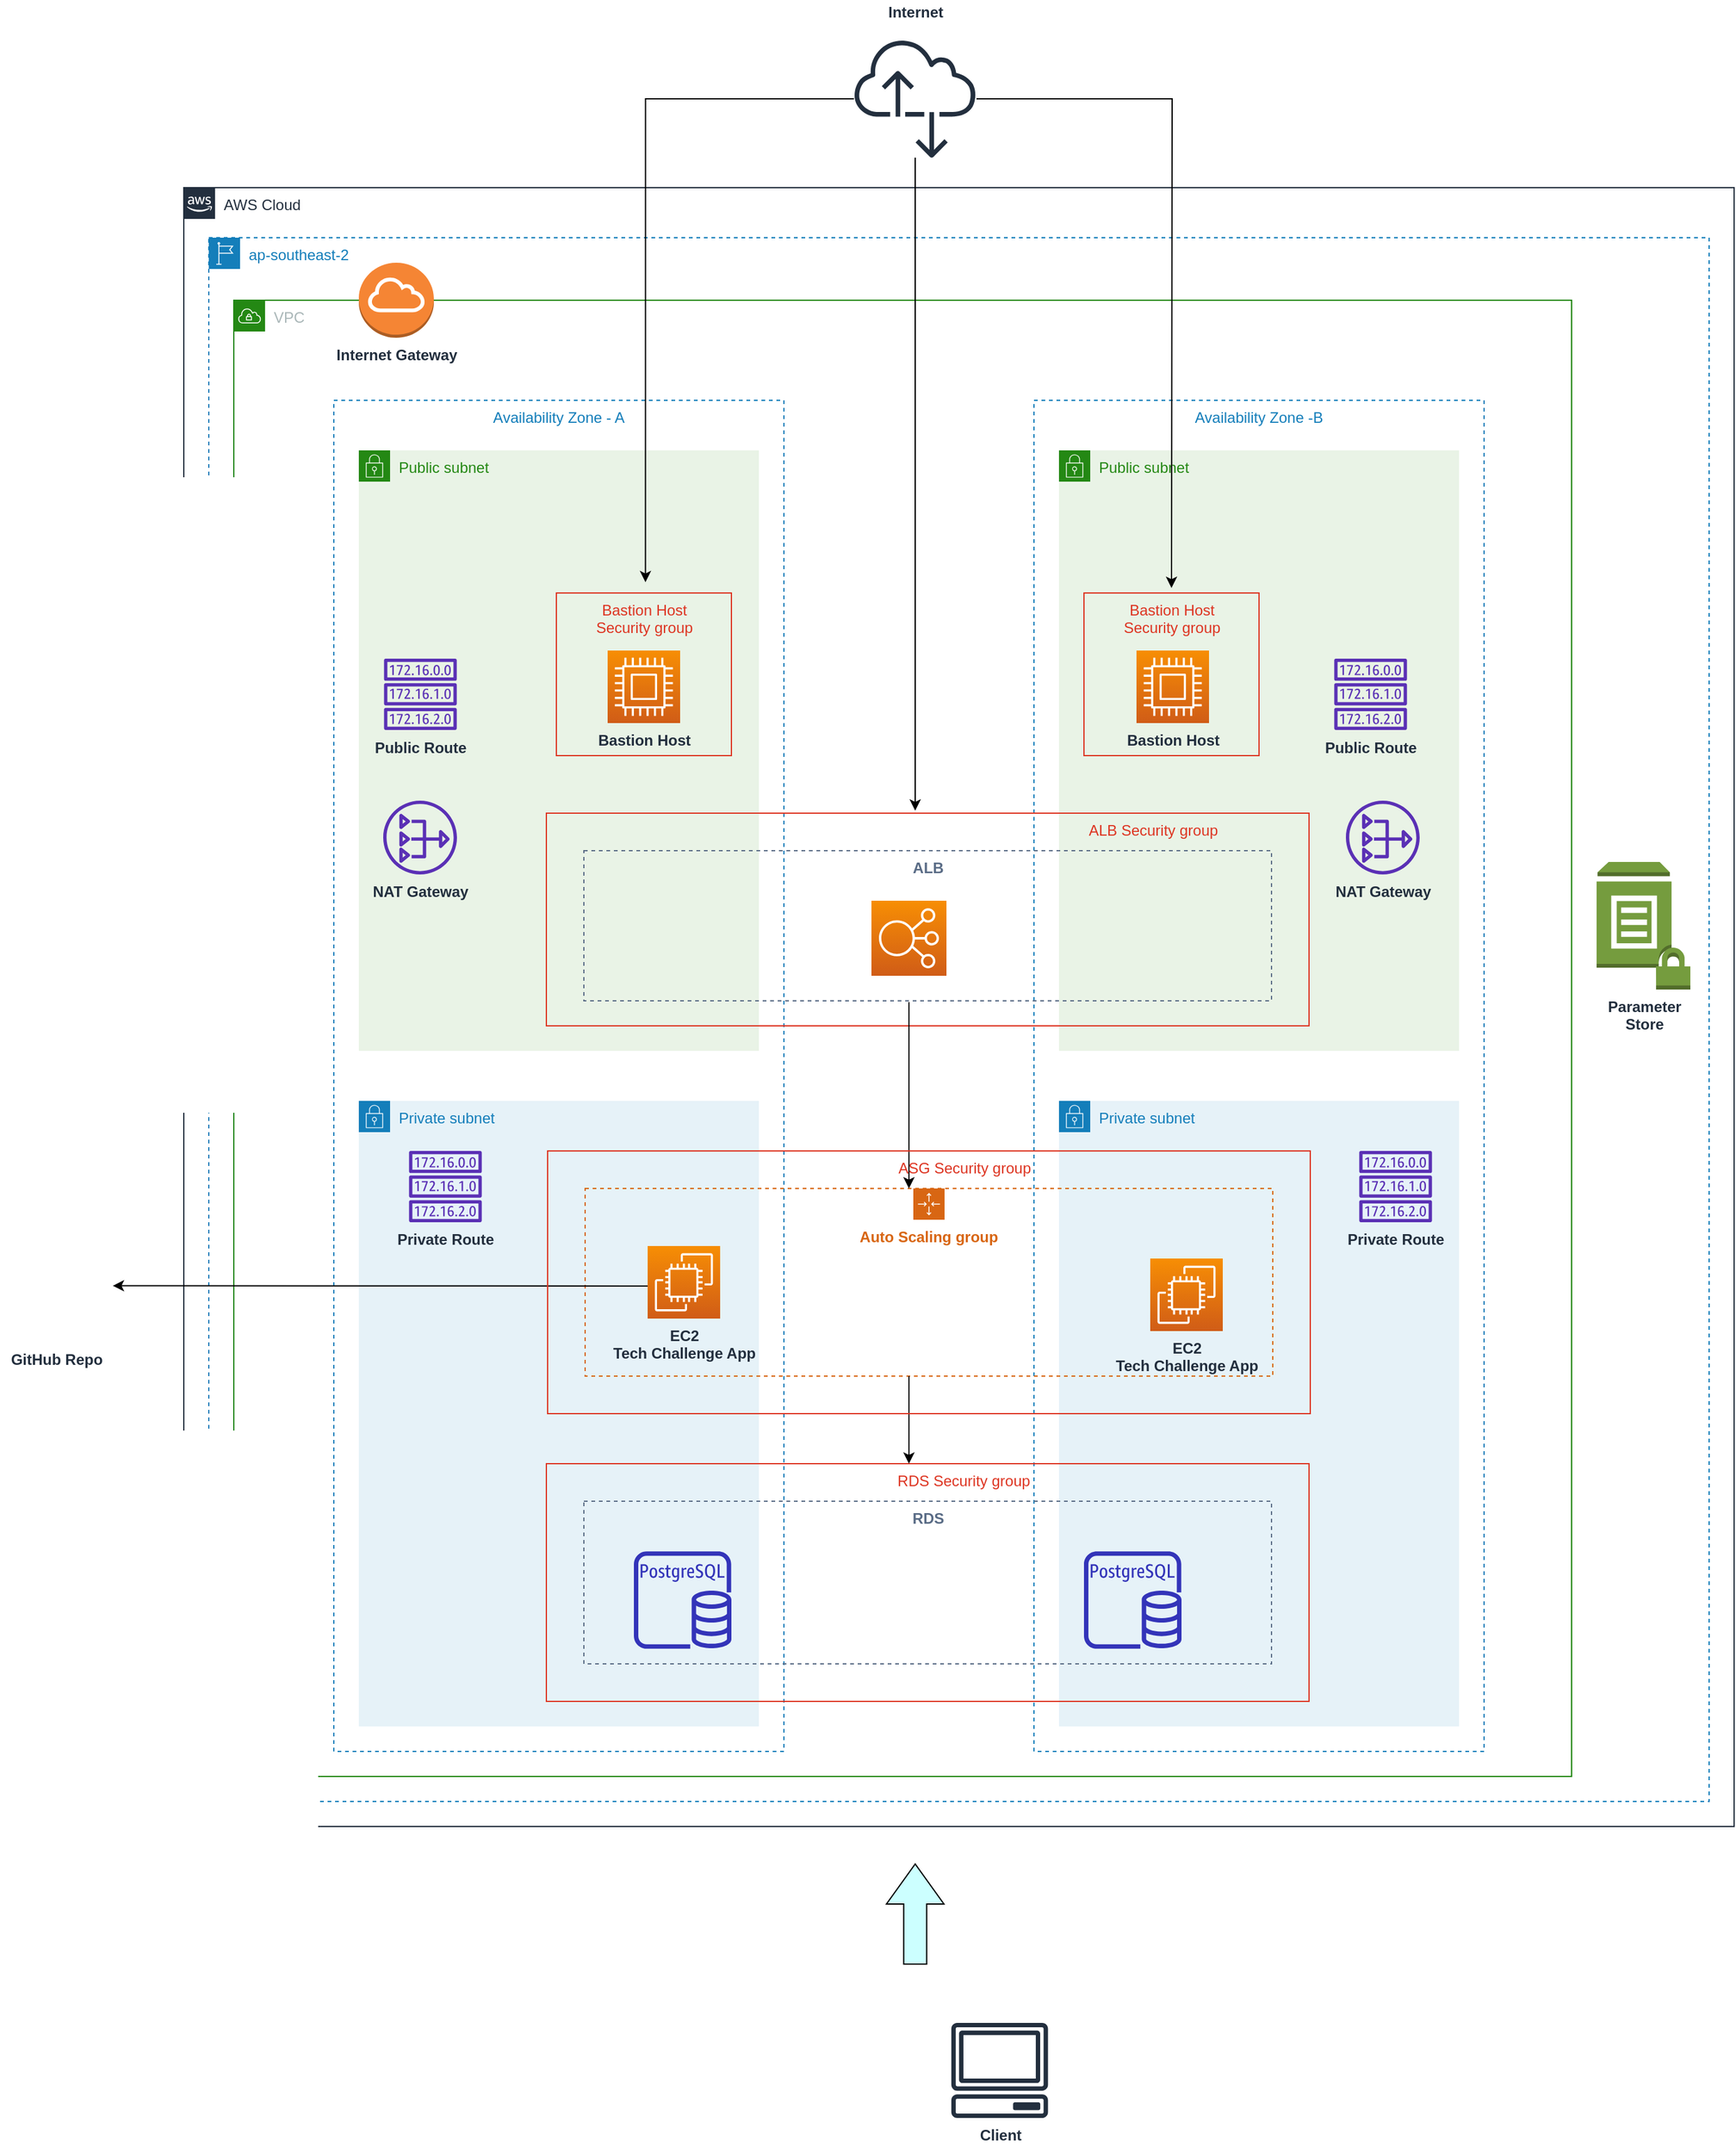 <mxfile version="14.8.4" type="github">
  <diagram id="a2KCXQW5y_hcNaTkDCUP" name="Page-1">
    <mxGraphModel dx="2413" dy="1982" grid="1" gridSize="10" guides="1" tooltips="1" connect="1" arrows="1" fold="1" page="1" pageScale="1" pageWidth="827" pageHeight="1169" math="0" shadow="0">
      <root>
        <mxCell id="0" />
        <mxCell id="1" parent="0" />
        <mxCell id="QND-4vZ9Ax7OfqVobVI6-7" value="AWS Cloud" style="points=[[0,0],[0.25,0],[0.5,0],[0.75,0],[1,0],[1,0.25],[1,0.5],[1,0.75],[1,1],[0.75,1],[0.5,1],[0.25,1],[0,1],[0,0.75],[0,0.5],[0,0.25]];outlineConnect=0;gradientColor=none;html=1;whiteSpace=wrap;fontSize=12;fontStyle=0;shape=mxgraph.aws4.group;grIcon=mxgraph.aws4.group_aws_cloud_alt;strokeColor=#232F3E;fillColor=none;verticalAlign=top;align=left;spacingLeft=30;fontColor=#232F3E;dashed=0;pointerEvents=1;" vertex="1" parent="1">
          <mxGeometry x="-80" y="-210" width="1240" height="1310" as="geometry" />
        </mxCell>
        <mxCell id="AJSDm180iAo4wDnun82W-43" value="ap-southeast-2" style="points=[[0,0],[0.25,0],[0.5,0],[0.75,0],[1,0],[1,0.25],[1,0.5],[1,0.75],[1,1],[0.75,1],[0.5,1],[0.25,1],[0,1],[0,0.75],[0,0.5],[0,0.25]];outlineConnect=0;gradientColor=none;html=1;whiteSpace=wrap;fontSize=12;fontStyle=0;shape=mxgraph.aws4.group;grIcon=mxgraph.aws4.group_region;strokeColor=#147EBA;fillColor=none;verticalAlign=top;align=left;spacingLeft=30;fontColor=#147EBA;dashed=1;pointerEvents=1;" parent="1" vertex="1">
          <mxGeometry x="-60" y="-170" width="1200" height="1250" as="geometry" />
        </mxCell>
        <mxCell id="AJSDm180iAo4wDnun82W-41" value="VPC" style="points=[[0,0],[0.25,0],[0.5,0],[0.75,0],[1,0],[1,0.25],[1,0.5],[1,0.75],[1,1],[0.75,1],[0.5,1],[0.25,1],[0,1],[0,0.75],[0,0.5],[0,0.25]];outlineConnect=0;gradientColor=none;html=1;whiteSpace=wrap;fontSize=12;fontStyle=0;shape=mxgraph.aws4.group;grIcon=mxgraph.aws4.group_vpc;strokeColor=#248814;fillColor=none;verticalAlign=top;align=left;spacingLeft=30;fontColor=#AAB7B8;dashed=0;pointerEvents=1;" parent="1" vertex="1">
          <mxGeometry x="-40" y="-120" width="1070" height="1180" as="geometry" />
        </mxCell>
        <mxCell id="AJSDm180iAo4wDnun82W-2" value="Availability Zone - A" style="fillColor=none;strokeColor=#147EBA;dashed=1;verticalAlign=top;fontStyle=0;fontColor=#147EBA;" parent="1" vertex="1">
          <mxGeometry x="40" y="-40" width="360" height="1080" as="geometry" />
        </mxCell>
        <mxCell id="AJSDm180iAo4wDnun82W-3" value="Availability Zone -B" style="fillColor=none;strokeColor=#147EBA;dashed=1;verticalAlign=top;fontStyle=0;fontColor=#147EBA;" parent="1" vertex="1">
          <mxGeometry x="600" y="-40" width="360" height="1080" as="geometry" />
        </mxCell>
        <mxCell id="AJSDm180iAo4wDnun82W-4" value="Private subnet" style="points=[[0,0],[0.25,0],[0.5,0],[0.75,0],[1,0],[1,0.25],[1,0.5],[1,0.75],[1,1],[0.75,1],[0.5,1],[0.25,1],[0,1],[0,0.75],[0,0.5],[0,0.25]];outlineConnect=0;gradientColor=none;html=1;whiteSpace=wrap;fontSize=12;fontStyle=0;shape=mxgraph.aws4.group;grIcon=mxgraph.aws4.group_security_group;grStroke=0;strokeColor=#147EBA;fillColor=#E6F2F8;verticalAlign=top;align=left;spacingLeft=30;fontColor=#147EBA;dashed=0;" parent="1" vertex="1">
          <mxGeometry x="60" y="520" width="320" height="500" as="geometry" />
        </mxCell>
        <mxCell id="AJSDm180iAo4wDnun82W-5" value="Public subnet" style="points=[[0,0],[0.25,0],[0.5,0],[0.75,0],[1,0],[1,0.25],[1,0.5],[1,0.75],[1,1],[0.75,1],[0.5,1],[0.25,1],[0,1],[0,0.75],[0,0.5],[0,0.25]];outlineConnect=0;gradientColor=none;html=1;whiteSpace=wrap;fontSize=12;fontStyle=0;shape=mxgraph.aws4.group;grIcon=mxgraph.aws4.group_security_group;grStroke=0;strokeColor=#248814;fillColor=#E9F3E6;verticalAlign=top;align=left;spacingLeft=30;fontColor=#248814;dashed=0;" parent="1" vertex="1">
          <mxGeometry x="60" width="320" height="480" as="geometry" />
        </mxCell>
        <mxCell id="AJSDm180iAo4wDnun82W-6" value="Public subnet" style="points=[[0,0],[0.25,0],[0.5,0],[0.75,0],[1,0],[1,0.25],[1,0.5],[1,0.75],[1,1],[0.75,1],[0.5,1],[0.25,1],[0,1],[0,0.75],[0,0.5],[0,0.25]];outlineConnect=0;gradientColor=none;html=1;whiteSpace=wrap;fontSize=12;fontStyle=0;shape=mxgraph.aws4.group;grIcon=mxgraph.aws4.group_security_group;grStroke=0;strokeColor=#248814;fillColor=#E9F3E6;verticalAlign=top;align=left;spacingLeft=30;fontColor=#248814;dashed=0;" parent="1" vertex="1">
          <mxGeometry x="620" width="320" height="480" as="geometry" />
        </mxCell>
        <mxCell id="AJSDm180iAo4wDnun82W-7" value="Private subnet" style="points=[[0,0],[0.25,0],[0.5,0],[0.75,0],[1,0],[1,0.25],[1,0.5],[1,0.75],[1,1],[0.75,1],[0.5,1],[0.25,1],[0,1],[0,0.75],[0,0.5],[0,0.25]];outlineConnect=0;gradientColor=none;html=1;whiteSpace=wrap;fontSize=12;fontStyle=0;shape=mxgraph.aws4.group;grIcon=mxgraph.aws4.group_security_group;grStroke=0;strokeColor=#147EBA;fillColor=#E6F2F8;verticalAlign=top;align=left;spacingLeft=30;fontColor=#147EBA;dashed=0;" parent="1" vertex="1">
          <mxGeometry x="620" y="520" width="320" height="500" as="geometry" />
        </mxCell>
        <mxCell id="AJSDm180iAo4wDnun82W-8" value="&lt;span style=&quot;white-space: pre&quot;&gt;	&lt;/span&gt;" style="outlineConnect=0;fontColor=#232F3E;gradientColor=none;fillColor=#3334B9;strokeColor=none;dashed=0;verticalLabelPosition=bottom;verticalAlign=top;align=center;html=1;fontSize=12;fontStyle=0;aspect=fixed;pointerEvents=1;shape=mxgraph.aws4.rds_postgresql_instance;" parent="1" vertex="1">
          <mxGeometry x="280" y="880" width="78" height="78" as="geometry" />
        </mxCell>
        <mxCell id="AJSDm180iAo4wDnun82W-9" value="" style="outlineConnect=0;fontColor=#232F3E;gradientColor=none;fillColor=#3334B9;strokeColor=none;dashed=0;verticalLabelPosition=bottom;verticalAlign=top;align=center;html=1;fontSize=12;fontStyle=0;aspect=fixed;pointerEvents=1;shape=mxgraph.aws4.rds_postgresql_instance;" parent="1" vertex="1">
          <mxGeometry x="640" y="880" width="78" height="78" as="geometry" />
        </mxCell>
        <mxCell id="AJSDm180iAo4wDnun82W-12" value="&lt;b&gt;Auto Scaling group&lt;/b&gt;" style="points=[[0,0],[0.25,0],[0.5,0],[0.75,0],[1,0],[1,0.25],[1,0.5],[1,0.75],[1,1],[0.75,1],[0.5,1],[0.25,1],[0,1],[0,0.75],[0,0.5],[0,0.25]];outlineConnect=0;gradientColor=none;html=1;whiteSpace=wrap;fontSize=12;fontStyle=0;shape=mxgraph.aws4.groupCenter;grIcon=mxgraph.aws4.group_auto_scaling_group;grStroke=1;strokeColor=#D86613;fillColor=none;verticalAlign=top;align=center;fontColor=#D86613;dashed=1;spacingTop=25;pointerEvents=1;" parent="1" vertex="1">
          <mxGeometry x="241" y="590" width="550" height="150" as="geometry" />
        </mxCell>
        <mxCell id="AJSDm180iAo4wDnun82W-16" value="" style="points=[[0,0,0],[0.25,0,0],[0.5,0,0],[0.75,0,0],[1,0,0],[0,1,0],[0.25,1,0],[0.5,1,0],[0.75,1,0],[1,1,0],[0,0.25,0],[0,0.5,0],[0,0.75,0],[1,0.25,0],[1,0.5,0],[1,0.75,0]];outlineConnect=0;fontColor=#232F3E;gradientColor=#F78E04;gradientDirection=north;fillColor=#D05C17;strokeColor=#ffffff;dashed=0;verticalLabelPosition=bottom;verticalAlign=top;align=center;html=1;fontSize=12;fontStyle=0;aspect=fixed;shape=mxgraph.aws4.resourceIcon;resIcon=mxgraph.aws4.elastic_load_balancing;pointerEvents=1;" parent="1" vertex="1">
          <mxGeometry x="470" y="360" width="60" height="60" as="geometry" />
        </mxCell>
        <mxCell id="AJSDm180iAo4wDnun82W-21" value="&lt;blockquote style=&quot;margin: 0 0 0 40px ; border: none ; padding: 0px&quot;&gt;&lt;blockquote style=&quot;margin: 0 0 0 40px ; border: none ; padding: 0px&quot;&gt;&lt;blockquote style=&quot;margin: 0 0 0 40px ; border: none ; padding: 0px&quot;&gt;&lt;blockquote style=&quot;margin: 0 0 0 40px ; border: none ; padding: 0px&quot;&gt;&lt;blockquote style=&quot;margin: 0 0 0 40px ; border: none ; padding: 0px&quot;&gt;&lt;blockquote style=&quot;margin: 0 0 0 40px ; border: none ; padding: 0px&quot;&gt;&lt;blockquote style=&quot;margin: 0 0 0 40px ; border: none ; padding: 0px&quot;&gt;&lt;blockquote style=&quot;margin: 0 0 0 40px ; border: none ; padding: 0px&quot;&gt;&lt;blockquote style=&quot;margin: 0 0 0 40px ; border: none ; padding: 0px&quot;&gt;ALB Security group&lt;/blockquote&gt;&lt;/blockquote&gt;&lt;/blockquote&gt;&lt;/blockquote&gt;&lt;/blockquote&gt;&lt;/blockquote&gt;&lt;/blockquote&gt;&lt;/blockquote&gt;&lt;/blockquote&gt;" style="fillColor=none;strokeColor=#DD3522;verticalAlign=top;fontStyle=0;fontColor=#DD3522;dashed=0;pointerEvents=1;html=1;" parent="1" vertex="1">
          <mxGeometry x="210" y="290" width="610" height="170" as="geometry" />
        </mxCell>
        <mxCell id="AJSDm180iAo4wDnun82W-22" value="&lt;b&gt;ALB&lt;/b&gt;" style="fillColor=none;strokeColor=#5A6C86;dashed=1;verticalAlign=top;fontStyle=0;fontColor=#5A6C86;pointerEvents=1;html=1;" parent="1" vertex="1">
          <mxGeometry x="240" y="320" width="550" height="120" as="geometry" />
        </mxCell>
        <mxCell id="AJSDm180iAo4wDnun82W-24" value="&lt;b&gt;Bastion Host&lt;/b&gt;" style="points=[[0,0,0],[0.25,0,0],[0.5,0,0],[0.75,0,0],[1,0,0],[0,1,0],[0.25,1,0],[0.5,1,0],[0.75,1,0],[1,1,0],[0,0.25,0],[0,0.5,0],[0,0.75,0],[1,0.25,0],[1,0.5,0],[1,0.75,0]];outlineConnect=0;fontColor=#232F3E;gradientColor=#F78E04;gradientDirection=north;fillColor=#D05C17;strokeColor=#ffffff;dashed=0;verticalLabelPosition=bottom;verticalAlign=top;align=center;html=1;fontSize=12;fontStyle=0;aspect=fixed;shape=mxgraph.aws4.resourceIcon;resIcon=mxgraph.aws4.compute;pointerEvents=1;" parent="1" vertex="1">
          <mxGeometry x="259" y="160" width="58" height="58" as="geometry" />
        </mxCell>
        <mxCell id="AJSDm180iAo4wDnun82W-27" value="&lt;b&gt;NAT Gateway&lt;/b&gt;" style="outlineConnect=0;fontColor=#232F3E;gradientColor=none;fillColor=#5A30B5;strokeColor=none;dashed=0;verticalLabelPosition=bottom;verticalAlign=top;align=center;html=1;fontSize=12;fontStyle=0;aspect=fixed;pointerEvents=1;shape=mxgraph.aws4.nat_gateway;" parent="1" vertex="1">
          <mxGeometry x="79.5" y="280" width="59" height="59" as="geometry" />
        </mxCell>
        <mxCell id="AJSDm180iAo4wDnun82W-28" value="&lt;b&gt;NAT Gateway&lt;/b&gt;" style="outlineConnect=0;fontColor=#232F3E;gradientColor=none;fillColor=#5A30B5;strokeColor=none;dashed=0;verticalLabelPosition=bottom;verticalAlign=top;align=center;html=1;fontSize=12;fontStyle=0;aspect=fixed;pointerEvents=1;shape=mxgraph.aws4.nat_gateway;" parent="1" vertex="1">
          <mxGeometry x="849.5" y="280" width="59" height="59" as="geometry" />
        </mxCell>
        <mxCell id="AJSDm180iAo4wDnun82W-29" value="&lt;b&gt;Public Route&lt;/b&gt;" style="outlineConnect=0;fontColor=#232F3E;gradientColor=none;fillColor=#5A30B5;strokeColor=none;dashed=0;verticalLabelPosition=bottom;verticalAlign=top;align=center;html=1;fontSize=12;fontStyle=0;aspect=fixed;pointerEvents=1;shape=mxgraph.aws4.route_table;" parent="1" vertex="1">
          <mxGeometry x="80" y="166.5" width="58.5" height="57" as="geometry" />
        </mxCell>
        <mxCell id="AJSDm180iAo4wDnun82W-30" value="&lt;b&gt;Public Route&lt;/b&gt;" style="outlineConnect=0;fontColor=#232F3E;gradientColor=none;fillColor=#5A30B5;strokeColor=none;dashed=0;verticalLabelPosition=bottom;verticalAlign=top;align=center;html=1;fontSize=12;fontStyle=0;aspect=fixed;pointerEvents=1;shape=mxgraph.aws4.route_table;" parent="1" vertex="1">
          <mxGeometry x="840" y="166.5" width="58.5" height="57" as="geometry" />
        </mxCell>
        <mxCell id="AJSDm180iAo4wDnun82W-31" value="&lt;b&gt;Private Route&lt;/b&gt;" style="outlineConnect=0;fontColor=#232F3E;gradientColor=none;fillColor=#5A30B5;strokeColor=none;dashed=0;verticalLabelPosition=bottom;verticalAlign=top;align=center;html=1;fontSize=12;fontStyle=0;aspect=fixed;pointerEvents=1;shape=mxgraph.aws4.route_table;" parent="1" vertex="1">
          <mxGeometry x="860" y="560" width="58.5" height="57" as="geometry" />
        </mxCell>
        <mxCell id="AJSDm180iAo4wDnun82W-32" value="&lt;b&gt;Private Route&lt;/b&gt;" style="outlineConnect=0;fontColor=#232F3E;gradientColor=none;fillColor=#5A30B5;strokeColor=none;dashed=0;verticalLabelPosition=bottom;verticalAlign=top;align=center;html=1;fontSize=12;fontStyle=0;aspect=fixed;pointerEvents=1;shape=mxgraph.aws4.route_table;" parent="1" vertex="1">
          <mxGeometry x="100" y="560" width="58.5" height="57" as="geometry" />
        </mxCell>
        <mxCell id="AJSDm180iAo4wDnun82W-25" value="Bastion Host &lt;br&gt;Security group" style="fillColor=none;strokeColor=#DD3522;verticalAlign=top;fontStyle=0;fontColor=#DD3522;dashed=0;pointerEvents=1;html=1;" parent="1" vertex="1">
          <mxGeometry x="218" y="114" width="140" height="130" as="geometry" />
        </mxCell>
        <mxCell id="AJSDm180iAo4wDnun82W-35" value="&lt;b&gt;Bastion Host&lt;/b&gt;" style="points=[[0,0,0],[0.25,0,0],[0.5,0,0],[0.75,0,0],[1,0,0],[0,1,0],[0.25,1,0],[0.5,1,0],[0.75,1,0],[1,1,0],[0,0.25,0],[0,0.5,0],[0,0.75,0],[1,0.25,0],[1,0.5,0],[1,0.75,0]];outlineConnect=0;fontColor=#232F3E;gradientColor=#F78E04;gradientDirection=north;fillColor=#D05C17;strokeColor=#ffffff;dashed=0;verticalLabelPosition=bottom;verticalAlign=top;align=center;html=1;fontSize=12;fontStyle=0;aspect=fixed;shape=mxgraph.aws4.resourceIcon;resIcon=mxgraph.aws4.compute;pointerEvents=1;" parent="1" vertex="1">
          <mxGeometry x="682" y="160" width="58" height="58" as="geometry" />
        </mxCell>
        <mxCell id="AJSDm180iAo4wDnun82W-36" value="Bastion Host &lt;br&gt;Security group" style="fillColor=none;strokeColor=#DD3522;verticalAlign=top;fontStyle=0;fontColor=#DD3522;dashed=0;pointerEvents=1;html=1;" parent="1" vertex="1">
          <mxGeometry x="640" y="114" width="140" height="130" as="geometry" />
        </mxCell>
        <mxCell id="QND-4vZ9Ax7OfqVobVI6-32" style="edgeStyle=orthogonalEdgeStyle;rounded=0;orthogonalLoop=1;jettySize=auto;html=1;entryX=1.003;entryY=0.538;entryDx=0;entryDy=0;entryPerimeter=0;fontColor=#232F3E;" edge="1" parent="1" target="QND-4vZ9Ax7OfqVobVI6-26">
          <mxGeometry relative="1" as="geometry">
            <mxPoint x="280" y="668" as="sourcePoint" />
            <Array as="points">
              <mxPoint x="291" y="668" />
            </Array>
          </mxGeometry>
        </mxCell>
        <mxCell id="AJSDm180iAo4wDnun82W-38" value="&lt;b&gt;EC2&lt;br&gt;Tech Challenge App&lt;/b&gt;" style="points=[[0,0,0],[0.25,0,0],[0.5,0,0],[0.75,0,0],[1,0,0],[0,1,0],[0.25,1,0],[0.5,1,0],[0.75,1,0],[1,1,0],[0,0.25,0],[0,0.5,0],[0,0.75,0],[1,0.25,0],[1,0.5,0],[1,0.75,0]];outlineConnect=0;fontColor=#232F3E;gradientColor=#F78E04;gradientDirection=north;fillColor=#D05C17;strokeColor=#ffffff;dashed=0;verticalLabelPosition=bottom;verticalAlign=top;align=center;html=1;fontSize=12;fontStyle=0;aspect=fixed;shape=mxgraph.aws4.resourceIcon;resIcon=mxgraph.aws4.ec2;pointerEvents=1;" parent="1" vertex="1">
          <mxGeometry x="291" y="636" width="58" height="58" as="geometry" />
        </mxCell>
        <mxCell id="AJSDm180iAo4wDnun82W-39" value="&lt;b&gt;EC2&lt;br&gt;Tech Challenge App&lt;/b&gt;" style="points=[[0,0,0],[0.25,0,0],[0.5,0,0],[0.75,0,0],[1,0,0],[0,1,0],[0.25,1,0],[0.5,1,0],[0.75,1,0],[1,1,0],[0,0.25,0],[0,0.5,0],[0,0.75,0],[1,0.25,0],[1,0.5,0],[1,0.75,0]];outlineConnect=0;fontColor=#232F3E;gradientColor=#F78E04;gradientDirection=north;fillColor=#D05C17;strokeColor=#ffffff;dashed=0;verticalLabelPosition=bottom;verticalAlign=top;align=center;html=1;fontSize=12;fontStyle=0;aspect=fixed;shape=mxgraph.aws4.resourceIcon;resIcon=mxgraph.aws4.ec2;pointerEvents=1;" parent="1" vertex="1">
          <mxGeometry x="693" y="646" width="58" height="58" as="geometry" />
        </mxCell>
        <mxCell id="AJSDm180iAo4wDnun82W-42" value="&lt;b&gt;Internet Gateway&lt;/b&gt;" style="outlineConnect=0;dashed=0;verticalLabelPosition=bottom;verticalAlign=top;align=center;html=1;shape=mxgraph.aws3.internet_gateway;fillColor=#F58534;gradientColor=none;pointerEvents=1;fontColor=#232F3E;" parent="1" vertex="1">
          <mxGeometry x="60" y="-150" width="60" height="60" as="geometry" />
        </mxCell>
        <mxCell id="QND-4vZ9Ax7OfqVobVI6-4" value="" style="edgeStyle=orthogonalEdgeStyle;rounded=0;orthogonalLoop=1;jettySize=auto;html=1;fontColor=#232F3E;" edge="1" parent="1" source="AJSDm180iAo4wDnun82W-45">
          <mxGeometry relative="1" as="geometry">
            <mxPoint x="710" y="110" as="targetPoint" />
          </mxGeometry>
        </mxCell>
        <mxCell id="QND-4vZ9Ax7OfqVobVI6-5" style="edgeStyle=orthogonalEdgeStyle;rounded=0;orthogonalLoop=1;jettySize=auto;html=1;entryX=0.509;entryY=-0.066;entryDx=0;entryDy=0;entryPerimeter=0;fontColor=#232F3E;" edge="1" parent="1" source="AJSDm180iAo4wDnun82W-45" target="AJSDm180iAo4wDnun82W-25">
          <mxGeometry relative="1" as="geometry" />
        </mxCell>
        <mxCell id="QND-4vZ9Ax7OfqVobVI6-6" style="edgeStyle=orthogonalEdgeStyle;rounded=0;orthogonalLoop=1;jettySize=auto;html=1;fontColor=#232F3E;" edge="1" parent="1" source="AJSDm180iAo4wDnun82W-45">
          <mxGeometry relative="1" as="geometry">
            <mxPoint x="505" y="288" as="targetPoint" />
          </mxGeometry>
        </mxCell>
        <mxCell id="AJSDm180iAo4wDnun82W-45" value="" style="outlineConnect=0;fontColor=#232F3E;gradientColor=none;fillColor=#232F3E;strokeColor=none;dashed=0;verticalLabelPosition=bottom;verticalAlign=top;align=center;html=1;fontSize=12;fontStyle=0;aspect=fixed;pointerEvents=1;shape=mxgraph.aws4.internet_alt2;" parent="1" vertex="1">
          <mxGeometry x="456" y="-330" width="98" height="98" as="geometry" />
        </mxCell>
        <mxCell id="AJSDm180iAo4wDnun82W-47" value="&lt;b&gt;Parameter &lt;br&gt;Store&lt;/b&gt;" style="outlineConnect=0;dashed=0;verticalLabelPosition=bottom;verticalAlign=top;align=center;html=1;shape=mxgraph.aws3.parameter_store;fillColor=#759C3E;gradientColor=none;pointerEvents=1;fontColor=#232F3E;" parent="1" vertex="1">
          <mxGeometry x="1050" y="329" width="75" height="102" as="geometry" />
        </mxCell>
        <mxCell id="AJSDm180iAo4wDnun82W-10" value="&lt;b&gt;RDS&lt;/b&gt;" style="fillColor=none;strokeColor=#5A6C86;dashed=1;verticalAlign=top;fontStyle=0;fontColor=#5A6C86;pointerEvents=1;html=1;" parent="1" vertex="1">
          <mxGeometry x="240" y="840" width="550" height="130" as="geometry" />
        </mxCell>
        <mxCell id="QND-4vZ9Ax7OfqVobVI6-8" value="&lt;b&gt;Internet&lt;/b&gt;" style="text;html=1;align=center;verticalAlign=middle;resizable=0;points=[];autosize=1;strokeColor=none;fontColor=#232F3E;" vertex="1" parent="1">
          <mxGeometry x="475" y="-360" width="60" height="20" as="geometry" />
        </mxCell>
        <mxCell id="QND-4vZ9Ax7OfqVobVI6-10" value="" style="shape=image;imageAspect=0;aspect=fixed;verticalLabelPosition=bottom;verticalAlign=top;dashed=0;pointerEvents=1;fontColor=#232F3E;fillColor=#CCFFFF;html=1;image=https://s3-ap-southeast-2.amazonaws.com/content-prod-529546285894/2020/03/tf.png;" vertex="1" parent="1">
          <mxGeometry x="378.44" y="1230" width="130.25" height="130" as="geometry" />
        </mxCell>
        <mxCell id="QND-4vZ9Ax7OfqVobVI6-16" value="" style="shape=singleArrow;whiteSpace=wrap;html=1;arrowWidth=0.4;arrowSize=0.4;flipH=1;dashed=0;pointerEvents=1;fontColor=#232F3E;fillColor=#CCFFFF;verticalAlign=top;direction=north;" vertex="1" parent="1">
          <mxGeometry x="482" y="1130" width="46" height="80" as="geometry" />
        </mxCell>
        <mxCell id="QND-4vZ9Ax7OfqVobVI6-18" value="&lt;b&gt;Client&lt;/b&gt;" style="outlineConnect=0;fontColor=#232F3E;gradientColor=none;fillColor=#232F3E;strokeColor=none;dashed=0;verticalLabelPosition=bottom;verticalAlign=top;align=center;html=1;fontSize=12;fontStyle=0;aspect=fixed;pointerEvents=1;shape=mxgraph.aws4.client;" vertex="1" parent="1">
          <mxGeometry x="533.56" y="1257" width="78" height="76" as="geometry" />
        </mxCell>
        <mxCell id="AJSDm180iAo4wDnun82W-11" value="&lt;span style=&quot;white-space: pre&quot;&gt;	&lt;/span&gt;&lt;span style=&quot;white-space: pre&quot;&gt;	&lt;/span&gt;&lt;span style=&quot;white-space: pre&quot;&gt;	&lt;/span&gt;&lt;span style=&quot;white-space: pre&quot;&gt;	&lt;/span&gt;&lt;span style=&quot;white-space: pre&quot;&gt;	&lt;/span&gt;&lt;span style=&quot;white-space: pre&quot;&gt;	&lt;/span&gt;&lt;span style=&quot;white-space: pre&quot;&gt;	&lt;/span&gt;&lt;span style=&quot;white-space: pre&quot;&gt;	&lt;/span&gt;&lt;span style=&quot;white-space: pre&quot;&gt;	&lt;/span&gt;&lt;span style=&quot;white-space: pre&quot;&gt;	&lt;/span&gt;&lt;span style=&quot;white-space: pre&quot;&gt;	&lt;/span&gt;&lt;span style=&quot;white-space: pre&quot;&gt;	&lt;/span&gt;&lt;span style=&quot;white-space: pre&quot;&gt;	&lt;/span&gt;&lt;span style=&quot;white-space: pre&quot;&gt;	&lt;/span&gt;&lt;span style=&quot;white-space: pre&quot;&gt;	&lt;/span&gt;&lt;span style=&quot;white-space: pre&quot;&gt;	&lt;/span&gt;&lt;span style=&quot;white-space: pre&quot;&gt;	&lt;/span&gt;RDS Security group" style="fillColor=none;strokeColor=#DD3522;verticalAlign=top;fontStyle=0;fontColor=#DD3522;dashed=0;pointerEvents=1;html=1;" parent="1" vertex="1">
          <mxGeometry x="210" y="810" width="610" height="190" as="geometry" />
        </mxCell>
        <mxCell id="QND-4vZ9Ax7OfqVobVI6-24" value="" style="endArrow=classic;html=1;fontColor=#232F3E;" edge="1" parent="1">
          <mxGeometry width="50" height="50" relative="1" as="geometry">
            <mxPoint x="500" y="441" as="sourcePoint" />
            <mxPoint x="500" y="590" as="targetPoint" />
          </mxGeometry>
        </mxCell>
        <mxCell id="QND-4vZ9Ax7OfqVobVI6-25" value="" style="endArrow=classic;html=1;fontColor=#232F3E;" edge="1" parent="1">
          <mxGeometry width="50" height="50" relative="1" as="geometry">
            <mxPoint x="500" y="740" as="sourcePoint" />
            <mxPoint x="500" y="810" as="targetPoint" />
            <Array as="points">
              <mxPoint x="500" y="770" />
            </Array>
          </mxGeometry>
        </mxCell>
        <mxCell id="QND-4vZ9Ax7OfqVobVI6-26" value="" style="shape=image;html=1;verticalAlign=top;verticalLabelPosition=bottom;labelBackgroundColor=#ffffff;imageAspect=0;aspect=fixed;image=https://cdn1.iconfinder.com/data/icons/logotypes/32/github-128.png;dashed=0;pointerEvents=1;fontColor=#232F3E;fillColor=#CCFFFF;" vertex="1" parent="1">
          <mxGeometry x="-210" y="628.5" width="73" height="73" as="geometry" />
        </mxCell>
        <mxCell id="QND-4vZ9Ax7OfqVobVI6-27" value="&lt;b&gt;GitHub Repo&lt;/b&gt;" style="text;html=1;align=center;verticalAlign=middle;resizable=0;points=[];autosize=1;strokeColor=none;fontColor=#232F3E;" vertex="1" parent="1">
          <mxGeometry x="-227" y="717" width="90" height="20" as="geometry" />
        </mxCell>
        <mxCell id="AJSDm180iAo4wDnun82W-15" value="&lt;span style=&quot;white-space: pre&quot;&gt;	&lt;/span&gt;&lt;span style=&quot;white-space: pre&quot;&gt;	&lt;/span&gt;&lt;span style=&quot;white-space: pre&quot;&gt;	&lt;/span&gt;&lt;span style=&quot;white-space: pre&quot;&gt;	&lt;/span&gt;&lt;span style=&quot;white-space: pre&quot;&gt;	&lt;/span&gt;&lt;span style=&quot;white-space: pre&quot;&gt;	&lt;/span&gt;&lt;span style=&quot;white-space: pre&quot;&gt;	&lt;/span&gt;&lt;span style=&quot;white-space: pre&quot;&gt;	&lt;/span&gt;&lt;span style=&quot;white-space: pre&quot;&gt;	&lt;/span&gt;&lt;span style=&quot;white-space: pre&quot;&gt;	&lt;/span&gt;&lt;span style=&quot;white-space: pre&quot;&gt;	&lt;/span&gt;&lt;span style=&quot;white-space: pre&quot;&gt;	&lt;/span&gt;&lt;span style=&quot;white-space: pre&quot;&gt;	&lt;/span&gt;&lt;span style=&quot;white-space: pre&quot;&gt;	&lt;/span&gt;&lt;span style=&quot;white-space: pre&quot;&gt;	&lt;/span&gt;&lt;span style=&quot;white-space: pre&quot;&gt;	&lt;/span&gt;&lt;span style=&quot;white-space: pre&quot;&gt;	&lt;/span&gt;ASG Security group" style="fillColor=none;strokeColor=#DD3522;verticalAlign=top;fontStyle=0;fontColor=#DD3522;dashed=0;pointerEvents=1;html=1;" parent="1" vertex="1">
          <mxGeometry x="211" y="560" width="610" height="210" as="geometry" />
        </mxCell>
      </root>
    </mxGraphModel>
  </diagram>
</mxfile>
